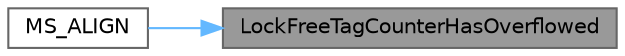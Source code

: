 digraph "LockFreeTagCounterHasOverflowed"
{
 // INTERACTIVE_SVG=YES
 // LATEX_PDF_SIZE
  bgcolor="transparent";
  edge [fontname=Helvetica,fontsize=10,labelfontname=Helvetica,labelfontsize=10];
  node [fontname=Helvetica,fontsize=10,shape=box,height=0.2,width=0.4];
  rankdir="RL";
  Node1 [id="Node000001",label="LockFreeTagCounterHasOverflowed",height=0.2,width=0.4,color="gray40", fillcolor="grey60", style="filled", fontcolor="black",tooltip=" "];
  Node1 -> Node2 [id="edge1_Node000001_Node000002",dir="back",color="steelblue1",style="solid",tooltip=" "];
  Node2 [id="Node000002",label="MS_ALIGN",height=0.2,width=0.4,color="grey40", fillcolor="white", style="filled",URL="$d4/de7/LockFreeList_8h.html#a2060f12288010a68d176ede69d6d5886",tooltip=" "];
}
